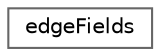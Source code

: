digraph "Graphical Class Hierarchy"
{
 // LATEX_PDF_SIZE
  bgcolor="transparent";
  edge [fontname=Helvetica,fontsize=10,labelfontname=Helvetica,labelfontsize=10];
  node [fontname=Helvetica,fontsize=10,shape=box,height=0.2,width=0.4];
  rankdir="LR";
  Node0 [id="Node000000",label="edgeFields",height=0.2,width=0.4,color="grey40", fillcolor="white", style="filled",URL="$classFoam_1_1edgeFields.html",tooltip="Finite area edge fields."];
}
